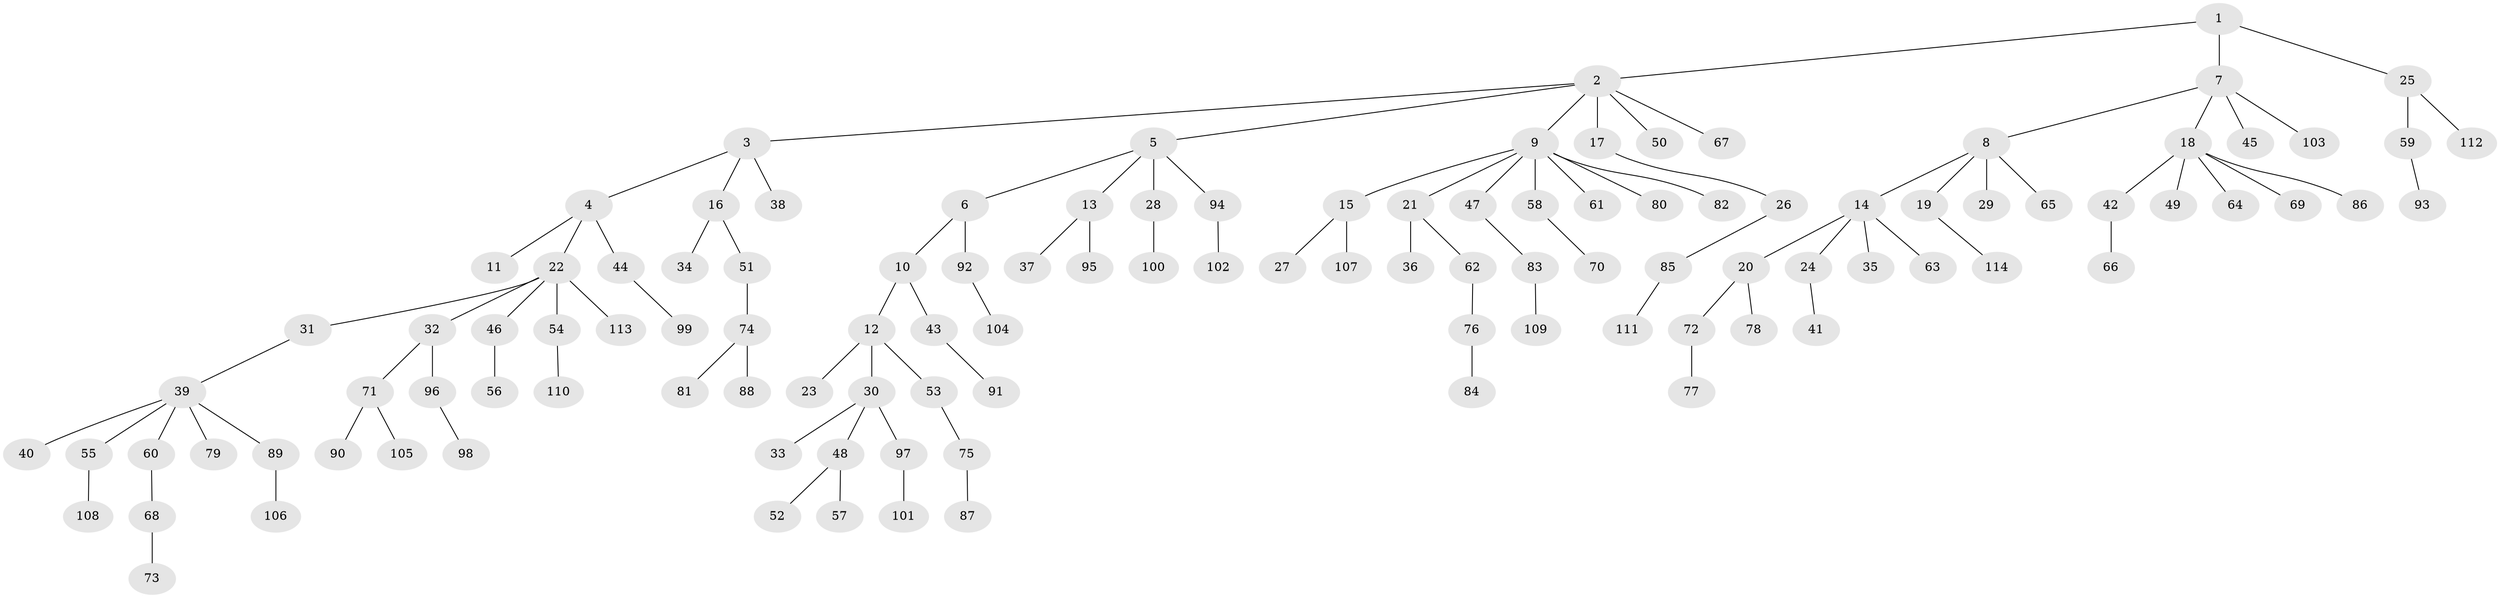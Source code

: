 // coarse degree distribution, {3: 0.02531645569620253, 13: 0.012658227848101266, 6: 0.06329113924050633, 8: 0.012658227848101266, 1: 0.6075949367088608, 2: 0.24050632911392406, 4: 0.02531645569620253, 5: 0.012658227848101266}
// Generated by graph-tools (version 1.1) at 2025/24/03/03/25 07:24:08]
// undirected, 114 vertices, 113 edges
graph export_dot {
graph [start="1"]
  node [color=gray90,style=filled];
  1;
  2;
  3;
  4;
  5;
  6;
  7;
  8;
  9;
  10;
  11;
  12;
  13;
  14;
  15;
  16;
  17;
  18;
  19;
  20;
  21;
  22;
  23;
  24;
  25;
  26;
  27;
  28;
  29;
  30;
  31;
  32;
  33;
  34;
  35;
  36;
  37;
  38;
  39;
  40;
  41;
  42;
  43;
  44;
  45;
  46;
  47;
  48;
  49;
  50;
  51;
  52;
  53;
  54;
  55;
  56;
  57;
  58;
  59;
  60;
  61;
  62;
  63;
  64;
  65;
  66;
  67;
  68;
  69;
  70;
  71;
  72;
  73;
  74;
  75;
  76;
  77;
  78;
  79;
  80;
  81;
  82;
  83;
  84;
  85;
  86;
  87;
  88;
  89;
  90;
  91;
  92;
  93;
  94;
  95;
  96;
  97;
  98;
  99;
  100;
  101;
  102;
  103;
  104;
  105;
  106;
  107;
  108;
  109;
  110;
  111;
  112;
  113;
  114;
  1 -- 2;
  1 -- 7;
  1 -- 25;
  2 -- 3;
  2 -- 5;
  2 -- 9;
  2 -- 17;
  2 -- 50;
  2 -- 67;
  3 -- 4;
  3 -- 16;
  3 -- 38;
  4 -- 11;
  4 -- 22;
  4 -- 44;
  5 -- 6;
  5 -- 13;
  5 -- 28;
  5 -- 94;
  6 -- 10;
  6 -- 92;
  7 -- 8;
  7 -- 18;
  7 -- 45;
  7 -- 103;
  8 -- 14;
  8 -- 19;
  8 -- 29;
  8 -- 65;
  9 -- 15;
  9 -- 21;
  9 -- 47;
  9 -- 58;
  9 -- 61;
  9 -- 80;
  9 -- 82;
  10 -- 12;
  10 -- 43;
  12 -- 23;
  12 -- 30;
  12 -- 53;
  13 -- 37;
  13 -- 95;
  14 -- 20;
  14 -- 24;
  14 -- 35;
  14 -- 63;
  15 -- 27;
  15 -- 107;
  16 -- 34;
  16 -- 51;
  17 -- 26;
  18 -- 42;
  18 -- 49;
  18 -- 64;
  18 -- 69;
  18 -- 86;
  19 -- 114;
  20 -- 72;
  20 -- 78;
  21 -- 36;
  21 -- 62;
  22 -- 31;
  22 -- 32;
  22 -- 46;
  22 -- 54;
  22 -- 113;
  24 -- 41;
  25 -- 59;
  25 -- 112;
  26 -- 85;
  28 -- 100;
  30 -- 33;
  30 -- 48;
  30 -- 97;
  31 -- 39;
  32 -- 71;
  32 -- 96;
  39 -- 40;
  39 -- 55;
  39 -- 60;
  39 -- 79;
  39 -- 89;
  42 -- 66;
  43 -- 91;
  44 -- 99;
  46 -- 56;
  47 -- 83;
  48 -- 52;
  48 -- 57;
  51 -- 74;
  53 -- 75;
  54 -- 110;
  55 -- 108;
  58 -- 70;
  59 -- 93;
  60 -- 68;
  62 -- 76;
  68 -- 73;
  71 -- 90;
  71 -- 105;
  72 -- 77;
  74 -- 81;
  74 -- 88;
  75 -- 87;
  76 -- 84;
  83 -- 109;
  85 -- 111;
  89 -- 106;
  92 -- 104;
  94 -- 102;
  96 -- 98;
  97 -- 101;
}
